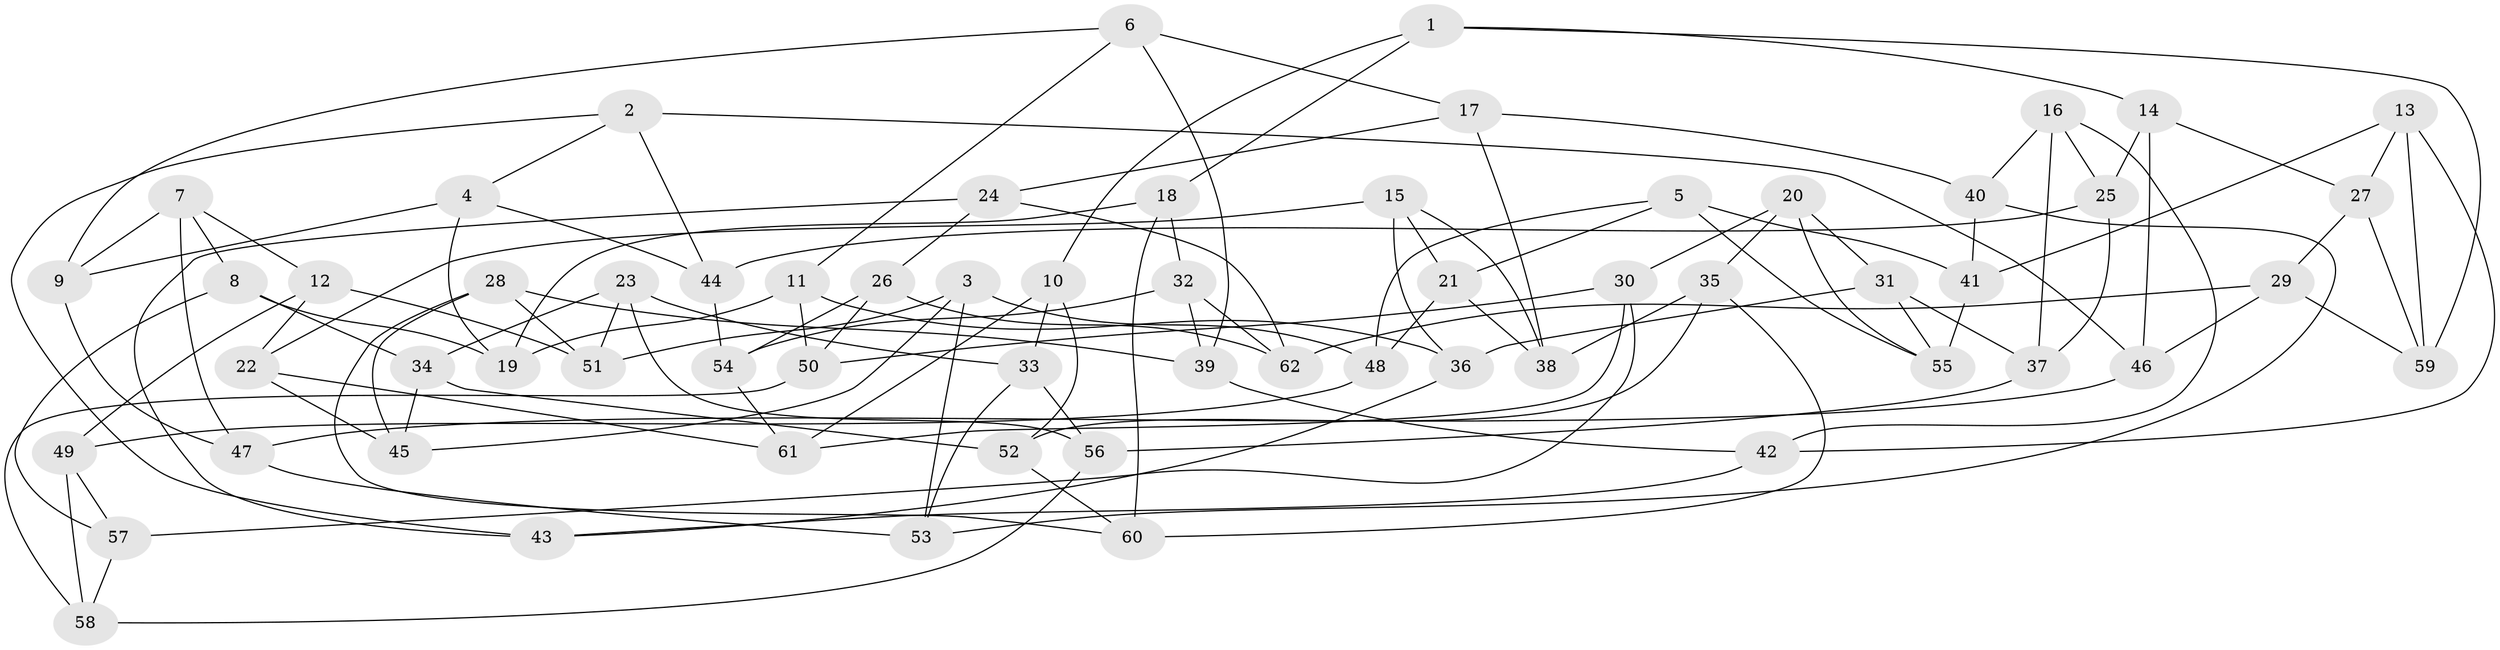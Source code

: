 // Generated by graph-tools (version 1.1) at 2025/50/03/09/25 03:50:44]
// undirected, 62 vertices, 124 edges
graph export_dot {
graph [start="1"]
  node [color=gray90,style=filled];
  1;
  2;
  3;
  4;
  5;
  6;
  7;
  8;
  9;
  10;
  11;
  12;
  13;
  14;
  15;
  16;
  17;
  18;
  19;
  20;
  21;
  22;
  23;
  24;
  25;
  26;
  27;
  28;
  29;
  30;
  31;
  32;
  33;
  34;
  35;
  36;
  37;
  38;
  39;
  40;
  41;
  42;
  43;
  44;
  45;
  46;
  47;
  48;
  49;
  50;
  51;
  52;
  53;
  54;
  55;
  56;
  57;
  58;
  59;
  60;
  61;
  62;
  1 -- 10;
  1 -- 18;
  1 -- 14;
  1 -- 59;
  2 -- 4;
  2 -- 44;
  2 -- 43;
  2 -- 46;
  3 -- 53;
  3 -- 45;
  3 -- 48;
  3 -- 51;
  4 -- 19;
  4 -- 9;
  4 -- 44;
  5 -- 55;
  5 -- 41;
  5 -- 48;
  5 -- 21;
  6 -- 9;
  6 -- 17;
  6 -- 11;
  6 -- 39;
  7 -- 9;
  7 -- 8;
  7 -- 12;
  7 -- 47;
  8 -- 57;
  8 -- 34;
  8 -- 19;
  9 -- 47;
  10 -- 61;
  10 -- 33;
  10 -- 52;
  11 -- 50;
  11 -- 36;
  11 -- 19;
  12 -- 51;
  12 -- 22;
  12 -- 49;
  13 -- 42;
  13 -- 41;
  13 -- 27;
  13 -- 59;
  14 -- 46;
  14 -- 27;
  14 -- 25;
  15 -- 36;
  15 -- 38;
  15 -- 22;
  15 -- 21;
  16 -- 40;
  16 -- 25;
  16 -- 42;
  16 -- 37;
  17 -- 24;
  17 -- 40;
  17 -- 38;
  18 -- 32;
  18 -- 60;
  18 -- 19;
  20 -- 35;
  20 -- 31;
  20 -- 30;
  20 -- 55;
  21 -- 38;
  21 -- 48;
  22 -- 61;
  22 -- 45;
  23 -- 56;
  23 -- 51;
  23 -- 33;
  23 -- 34;
  24 -- 26;
  24 -- 62;
  24 -- 43;
  25 -- 44;
  25 -- 37;
  26 -- 62;
  26 -- 54;
  26 -- 50;
  27 -- 59;
  27 -- 29;
  28 -- 39;
  28 -- 51;
  28 -- 60;
  28 -- 45;
  29 -- 59;
  29 -- 62;
  29 -- 46;
  30 -- 61;
  30 -- 50;
  30 -- 57;
  31 -- 55;
  31 -- 36;
  31 -- 37;
  32 -- 54;
  32 -- 62;
  32 -- 39;
  33 -- 53;
  33 -- 56;
  34 -- 45;
  34 -- 52;
  35 -- 52;
  35 -- 60;
  35 -- 38;
  36 -- 43;
  37 -- 56;
  39 -- 42;
  40 -- 53;
  40 -- 41;
  41 -- 55;
  42 -- 43;
  44 -- 54;
  46 -- 47;
  47 -- 53;
  48 -- 49;
  49 -- 58;
  49 -- 57;
  50 -- 58;
  52 -- 60;
  54 -- 61;
  56 -- 58;
  57 -- 58;
}
